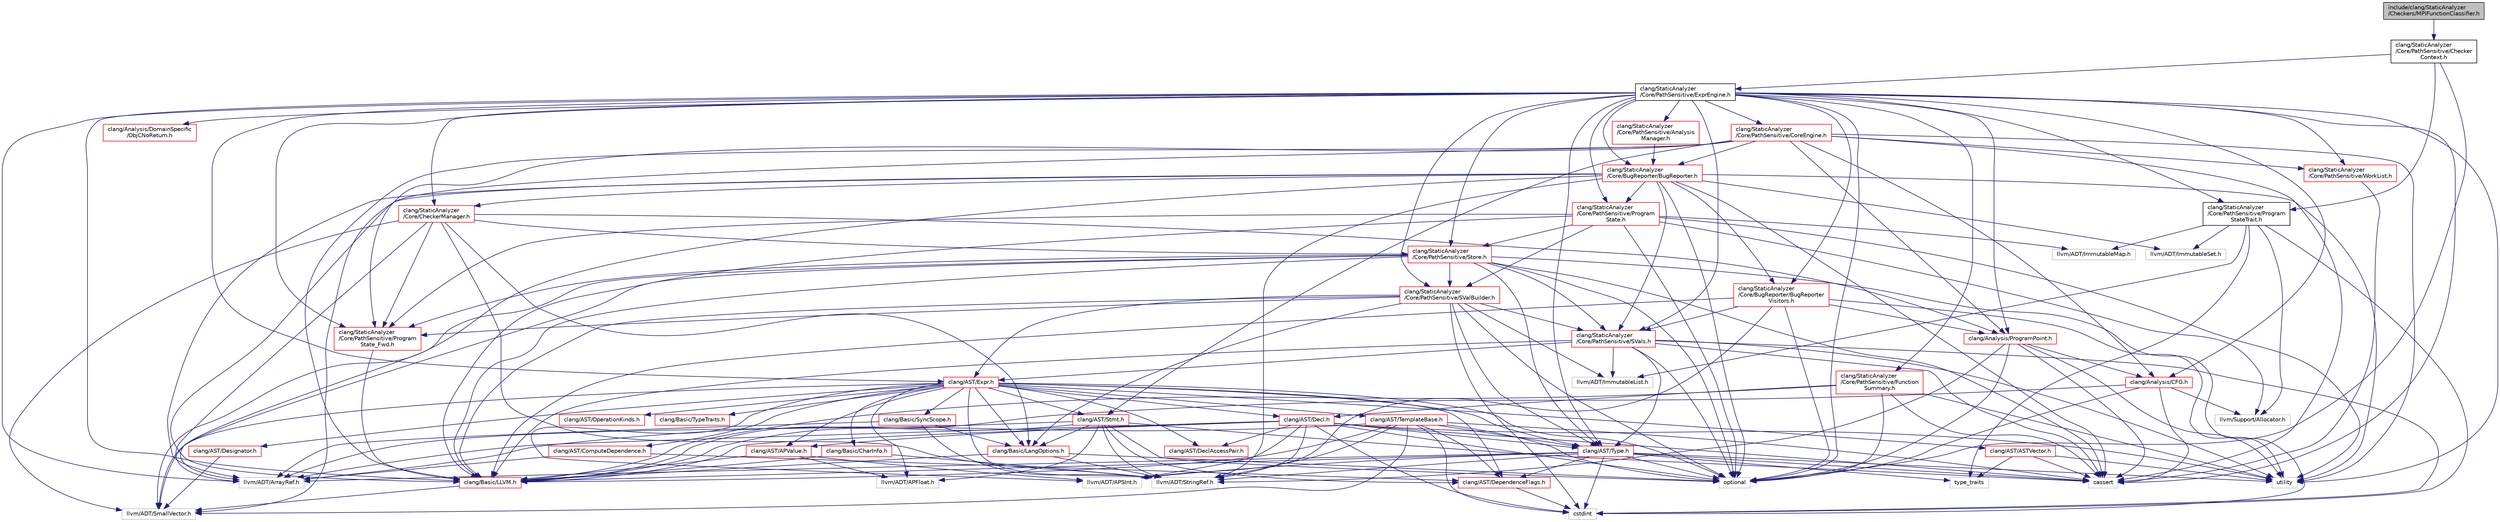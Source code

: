 digraph "include/clang/StaticAnalyzer/Checkers/MPIFunctionClassifier.h"
{
 // LATEX_PDF_SIZE
  bgcolor="transparent";
  edge [fontname="Helvetica",fontsize="10",labelfontname="Helvetica",labelfontsize="10"];
  node [fontname="Helvetica",fontsize="10",shape=record];
  Node1 [label="include/clang/StaticAnalyzer\l/Checkers/MPIFunctionClassifier.h",height=0.2,width=0.4,color="black", fillcolor="grey75", style="filled", fontcolor="black",tooltip=" "];
  Node1 -> Node2 [color="midnightblue",fontsize="10",style="solid",fontname="Helvetica"];
  Node2 [label="clang/StaticAnalyzer\l/Core/PathSensitive/Checker\lContext.h",height=0.2,width=0.4,color="black",URL="$CheckerContext_8h.html",tooltip=" "];
  Node2 -> Node3 [color="midnightblue",fontsize="10",style="solid",fontname="Helvetica"];
  Node3 [label="clang/StaticAnalyzer\l/Core/PathSensitive/ExprEngine.h",height=0.2,width=0.4,color="black",URL="$ExprEngine_8h.html",tooltip=" "];
  Node3 -> Node4 [color="midnightblue",fontsize="10",style="solid",fontname="Helvetica"];
  Node4 [label="clang/AST/Expr.h",height=0.2,width=0.4,color="red",URL="$Expr_8h.html",tooltip=" "];
  Node4 -> Node5 [color="midnightblue",fontsize="10",style="solid",fontname="Helvetica"];
  Node5 [label="clang/AST/APValue.h",height=0.2,width=0.4,color="red",URL="$APValue_8h.html",tooltip=" "];
  Node5 -> Node6 [color="midnightblue",fontsize="10",style="solid",fontname="Helvetica"];
  Node6 [label="clang/Basic/LLVM.h",height=0.2,width=0.4,color="red",URL="$LLVM_8h.html",tooltip=" "];
  Node6 -> Node8 [color="midnightblue",fontsize="10",style="solid",fontname="Helvetica"];
  Node8 [label="llvm/ADT/SmallVector.h",height=0.2,width=0.4,color="grey75",tooltip=" "];
  Node5 -> Node10 [color="midnightblue",fontsize="10",style="solid",fontname="Helvetica"];
  Node10 [label="llvm/ADT/APFloat.h",height=0.2,width=0.4,color="grey75",tooltip=" "];
  Node5 -> Node11 [color="midnightblue",fontsize="10",style="solid",fontname="Helvetica"];
  Node11 [label="llvm/ADT/APSInt.h",height=0.2,width=0.4,color="grey75",tooltip=" "];
  Node4 -> Node16 [color="midnightblue",fontsize="10",style="solid",fontname="Helvetica"];
  Node16 [label="clang/AST/ASTVector.h",height=0.2,width=0.4,color="red",URL="$ASTVector_8h.html",tooltip=" "];
  Node16 -> Node20 [color="midnightblue",fontsize="10",style="solid",fontname="Helvetica"];
  Node20 [label="cassert",height=0.2,width=0.4,color="grey75",tooltip=" "];
  Node16 -> Node24 [color="midnightblue",fontsize="10",style="solid",fontname="Helvetica"];
  Node24 [label="type_traits",height=0.2,width=0.4,color="grey75",tooltip=" "];
  Node16 -> Node25 [color="midnightblue",fontsize="10",style="solid",fontname="Helvetica"];
  Node25 [label="utility",height=0.2,width=0.4,color="grey75",tooltip=" "];
  Node4 -> Node26 [color="midnightblue",fontsize="10",style="solid",fontname="Helvetica"];
  Node26 [label="clang/AST/ComputeDependence.h",height=0.2,width=0.4,color="red",URL="$ComputeDependence_8h.html",tooltip=" "];
  Node26 -> Node27 [color="midnightblue",fontsize="10",style="solid",fontname="Helvetica"];
  Node27 [label="clang/AST/DependenceFlags.h",height=0.2,width=0.4,color="red",URL="$DependenceFlags_8h.html",tooltip=" "];
  Node27 -> Node30 [color="midnightblue",fontsize="10",style="solid",fontname="Helvetica"];
  Node30 [label="cstdint",height=0.2,width=0.4,color="grey75",tooltip=" "];
  Node26 -> Node32 [color="midnightblue",fontsize="10",style="solid",fontname="Helvetica"];
  Node32 [label="llvm/ADT/ArrayRef.h",height=0.2,width=0.4,color="grey75",tooltip=" "];
  Node4 -> Node33 [color="midnightblue",fontsize="10",style="solid",fontname="Helvetica"];
  Node33 [label="clang/AST/Decl.h",height=0.2,width=0.4,color="red",URL="$Decl_8h.html",tooltip=" "];
  Node33 -> Node5 [color="midnightblue",fontsize="10",style="solid",fontname="Helvetica"];
  Node33 -> Node34 [color="midnightblue",fontsize="10",style="solid",fontname="Helvetica"];
  Node34 [label="clang/AST/DeclAccessPair.h",height=0.2,width=0.4,color="red",URL="$DeclAccessPair_8h.html",tooltip=" "];
  Node33 -> Node46 [color="midnightblue",fontsize="10",style="solid",fontname="Helvetica"];
  Node46 [label="clang/AST/Type.h",height=0.2,width=0.4,color="red",URL="$Type_8h.html",tooltip=" "];
  Node46 -> Node27 [color="midnightblue",fontsize="10",style="solid",fontname="Helvetica"];
  Node46 -> Node6 [color="midnightblue",fontsize="10",style="solid",fontname="Helvetica"];
  Node46 -> Node11 [color="midnightblue",fontsize="10",style="solid",fontname="Helvetica"];
  Node46 -> Node32 [color="midnightblue",fontsize="10",style="solid",fontname="Helvetica"];
  Node46 -> Node36 [color="midnightblue",fontsize="10",style="solid",fontname="Helvetica"];
  Node36 [label="llvm/ADT/StringRef.h",height=0.2,width=0.4,color="grey75",tooltip=" "];
  Node46 -> Node20 [color="midnightblue",fontsize="10",style="solid",fontname="Helvetica"];
  Node46 -> Node30 [color="midnightblue",fontsize="10",style="solid",fontname="Helvetica"];
  Node46 -> Node51 [color="midnightblue",fontsize="10",style="solid",fontname="Helvetica"];
  Node51 [label="optional",height=0.2,width=0.4,color="grey75",tooltip=" "];
  Node46 -> Node24 [color="midnightblue",fontsize="10",style="solid",fontname="Helvetica"];
  Node46 -> Node25 [color="midnightblue",fontsize="10",style="solid",fontname="Helvetica"];
  Node33 -> Node6 [color="midnightblue",fontsize="10",style="solid",fontname="Helvetica"];
  Node33 -> Node11 [color="midnightblue",fontsize="10",style="solid",fontname="Helvetica"];
  Node33 -> Node32 [color="midnightblue",fontsize="10",style="solid",fontname="Helvetica"];
  Node33 -> Node36 [color="midnightblue",fontsize="10",style="solid",fontname="Helvetica"];
  Node33 -> Node20 [color="midnightblue",fontsize="10",style="solid",fontname="Helvetica"];
  Node33 -> Node30 [color="midnightblue",fontsize="10",style="solid",fontname="Helvetica"];
  Node33 -> Node51 [color="midnightblue",fontsize="10",style="solid",fontname="Helvetica"];
  Node33 -> Node25 [color="midnightblue",fontsize="10",style="solid",fontname="Helvetica"];
  Node4 -> Node34 [color="midnightblue",fontsize="10",style="solid",fontname="Helvetica"];
  Node4 -> Node27 [color="midnightblue",fontsize="10",style="solid",fontname="Helvetica"];
  Node4 -> Node103 [color="midnightblue",fontsize="10",style="solid",fontname="Helvetica"];
  Node103 [label="clang/AST/Designator.h",height=0.2,width=0.4,color="red",URL="$Designator_8h.html",tooltip=" "];
  Node103 -> Node8 [color="midnightblue",fontsize="10",style="solid",fontname="Helvetica"];
  Node4 -> Node104 [color="midnightblue",fontsize="10",style="solid",fontname="Helvetica"];
  Node104 [label="clang/AST/OperationKinds.h",height=0.2,width=0.4,color="red",URL="$OperationKinds_8h.html",tooltip=" "];
  Node4 -> Node106 [color="midnightblue",fontsize="10",style="solid",fontname="Helvetica"];
  Node106 [label="clang/AST/Stmt.h",height=0.2,width=0.4,color="red",URL="$Stmt_8h.html",tooltip=" "];
  Node106 -> Node27 [color="midnightblue",fontsize="10",style="solid",fontname="Helvetica"];
  Node106 -> Node6 [color="midnightblue",fontsize="10",style="solid",fontname="Helvetica"];
  Node106 -> Node110 [color="midnightblue",fontsize="10",style="solid",fontname="Helvetica"];
  Node110 [label="clang/Basic/LangOptions.h",height=0.2,width=0.4,color="red",URL="$LangOptions_8h.html",tooltip=" "];
  Node110 -> Node6 [color="midnightblue",fontsize="10",style="solid",fontname="Helvetica"];
  Node110 -> Node36 [color="midnightblue",fontsize="10",style="solid",fontname="Helvetica"];
  Node110 -> Node51 [color="midnightblue",fontsize="10",style="solid",fontname="Helvetica"];
  Node106 -> Node10 [color="midnightblue",fontsize="10",style="solid",fontname="Helvetica"];
  Node106 -> Node32 [color="midnightblue",fontsize="10",style="solid",fontname="Helvetica"];
  Node106 -> Node36 [color="midnightblue",fontsize="10",style="solid",fontname="Helvetica"];
  Node106 -> Node20 [color="midnightblue",fontsize="10",style="solid",fontname="Helvetica"];
  Node106 -> Node51 [color="midnightblue",fontsize="10",style="solid",fontname="Helvetica"];
  Node4 -> Node126 [color="midnightblue",fontsize="10",style="solid",fontname="Helvetica"];
  Node126 [label="clang/AST/TemplateBase.h",height=0.2,width=0.4,color="red",URL="$TemplateBase_8h.html",tooltip=" "];
  Node126 -> Node27 [color="midnightblue",fontsize="10",style="solid",fontname="Helvetica"];
  Node126 -> Node46 [color="midnightblue",fontsize="10",style="solid",fontname="Helvetica"];
  Node126 -> Node6 [color="midnightblue",fontsize="10",style="solid",fontname="Helvetica"];
  Node126 -> Node11 [color="midnightblue",fontsize="10",style="solid",fontname="Helvetica"];
  Node126 -> Node32 [color="midnightblue",fontsize="10",style="solid",fontname="Helvetica"];
  Node126 -> Node8 [color="midnightblue",fontsize="10",style="solid",fontname="Helvetica"];
  Node126 -> Node20 [color="midnightblue",fontsize="10",style="solid",fontname="Helvetica"];
  Node126 -> Node30 [color="midnightblue",fontsize="10",style="solid",fontname="Helvetica"];
  Node126 -> Node51 [color="midnightblue",fontsize="10",style="solid",fontname="Helvetica"];
  Node4 -> Node46 [color="midnightblue",fontsize="10",style="solid",fontname="Helvetica"];
  Node4 -> Node127 [color="midnightblue",fontsize="10",style="solid",fontname="Helvetica"];
  Node127 [label="clang/Basic/CharInfo.h",height=0.2,width=0.4,color="red",URL="$CharInfo_8h.html",tooltip=" "];
  Node127 -> Node6 [color="midnightblue",fontsize="10",style="solid",fontname="Helvetica"];
  Node127 -> Node36 [color="midnightblue",fontsize="10",style="solid",fontname="Helvetica"];
  Node4 -> Node110 [color="midnightblue",fontsize="10",style="solid",fontname="Helvetica"];
  Node4 -> Node128 [color="midnightblue",fontsize="10",style="solid",fontname="Helvetica"];
  Node128 [label="clang/Basic/SyncScope.h",height=0.2,width=0.4,color="red",URL="$SyncScope_8h.html",tooltip=" "];
  Node128 -> Node110 [color="midnightblue",fontsize="10",style="solid",fontname="Helvetica"];
  Node128 -> Node32 [color="midnightblue",fontsize="10",style="solid",fontname="Helvetica"];
  Node128 -> Node36 [color="midnightblue",fontsize="10",style="solid",fontname="Helvetica"];
  Node4 -> Node129 [color="midnightblue",fontsize="10",style="solid",fontname="Helvetica"];
  Node129 [label="clang/Basic/TypeTraits.h",height=0.2,width=0.4,color="red",URL="$TypeTraits_8h.html",tooltip=" "];
  Node4 -> Node10 [color="midnightblue",fontsize="10",style="solid",fontname="Helvetica"];
  Node4 -> Node11 [color="midnightblue",fontsize="10",style="solid",fontname="Helvetica"];
  Node4 -> Node8 [color="midnightblue",fontsize="10",style="solid",fontname="Helvetica"];
  Node4 -> Node36 [color="midnightblue",fontsize="10",style="solid",fontname="Helvetica"];
  Node4 -> Node51 [color="midnightblue",fontsize="10",style="solid",fontname="Helvetica"];
  Node3 -> Node46 [color="midnightblue",fontsize="10",style="solid",fontname="Helvetica"];
  Node3 -> Node132 [color="midnightblue",fontsize="10",style="solid",fontname="Helvetica"];
  Node132 [label="clang/Analysis/CFG.h",height=0.2,width=0.4,color="red",URL="$CFG_8h.html",tooltip=" "];
  Node132 -> Node6 [color="midnightblue",fontsize="10",style="solid",fontname="Helvetica"];
  Node132 -> Node89 [color="midnightblue",fontsize="10",style="solid",fontname="Helvetica"];
  Node89 [label="llvm/Support/Allocator.h",height=0.2,width=0.4,color="grey75",tooltip=" "];
  Node132 -> Node20 [color="midnightblue",fontsize="10",style="solid",fontname="Helvetica"];
  Node132 -> Node51 [color="midnightblue",fontsize="10",style="solid",fontname="Helvetica"];
  Node3 -> Node178 [color="midnightblue",fontsize="10",style="solid",fontname="Helvetica"];
  Node178 [label="clang/Analysis/DomainSpecific\l/ObjCNoReturn.h",height=0.2,width=0.4,color="red",URL="$ObjCNoReturn_8h.html",tooltip=" "];
  Node3 -> Node179 [color="midnightblue",fontsize="10",style="solid",fontname="Helvetica"];
  Node179 [label="clang/Analysis/ProgramPoint.h",height=0.2,width=0.4,color="red",URL="$ProgramPoint_8h.html",tooltip=" "];
  Node179 -> Node132 [color="midnightblue",fontsize="10",style="solid",fontname="Helvetica"];
  Node179 -> Node36 [color="midnightblue",fontsize="10",style="solid",fontname="Helvetica"];
  Node179 -> Node20 [color="midnightblue",fontsize="10",style="solid",fontname="Helvetica"];
  Node179 -> Node51 [color="midnightblue",fontsize="10",style="solid",fontname="Helvetica"];
  Node179 -> Node25 [color="midnightblue",fontsize="10",style="solid",fontname="Helvetica"];
  Node3 -> Node6 [color="midnightblue",fontsize="10",style="solid",fontname="Helvetica"];
  Node3 -> Node184 [color="midnightblue",fontsize="10",style="solid",fontname="Helvetica"];
  Node184 [label="clang/StaticAnalyzer\l/Core/CheckerManager.h",height=0.2,width=0.4,color="red",URL="$CheckerManager_8h.html",tooltip=" "];
  Node184 -> Node179 [color="midnightblue",fontsize="10",style="solid",fontname="Helvetica"];
  Node184 -> Node110 [color="midnightblue",fontsize="10",style="solid",fontname="Helvetica"];
  Node184 -> Node185 [color="midnightblue",fontsize="10",style="solid",fontname="Helvetica"];
  Node185 [label="clang/StaticAnalyzer\l/Core/PathSensitive/Program\lState_Fwd.h",height=0.2,width=0.4,color="red",URL="$ProgramState__Fwd_8h.html",tooltip=" "];
  Node185 -> Node6 [color="midnightblue",fontsize="10",style="solid",fontname="Helvetica"];
  Node184 -> Node186 [color="midnightblue",fontsize="10",style="solid",fontname="Helvetica"];
  Node186 [label="clang/StaticAnalyzer\l/Core/PathSensitive/Store.h",height=0.2,width=0.4,color="red",URL="$Store_8h.html",tooltip=" "];
  Node186 -> Node46 [color="midnightblue",fontsize="10",style="solid",fontname="Helvetica"];
  Node186 -> Node185 [color="midnightblue",fontsize="10",style="solid",fontname="Helvetica"];
  Node186 -> Node194 [color="midnightblue",fontsize="10",style="solid",fontname="Helvetica"];
  Node194 [label="clang/StaticAnalyzer\l/Core/PathSensitive/SValBuilder.h",height=0.2,width=0.4,color="red",URL="$SValBuilder_8h.html",tooltip=" "];
  Node194 -> Node4 [color="midnightblue",fontsize="10",style="solid",fontname="Helvetica"];
  Node194 -> Node46 [color="midnightblue",fontsize="10",style="solid",fontname="Helvetica"];
  Node194 -> Node6 [color="midnightblue",fontsize="10",style="solid",fontname="Helvetica"];
  Node194 -> Node110 [color="midnightblue",fontsize="10",style="solid",fontname="Helvetica"];
  Node194 -> Node185 [color="midnightblue",fontsize="10",style="solid",fontname="Helvetica"];
  Node194 -> Node188 [color="midnightblue",fontsize="10",style="solid",fontname="Helvetica"];
  Node188 [label="clang/StaticAnalyzer\l/Core/PathSensitive/SVals.h",height=0.2,width=0.4,color="red",URL="$SVals_8h.html",tooltip=" "];
  Node188 -> Node4 [color="midnightblue",fontsize="10",style="solid",fontname="Helvetica"];
  Node188 -> Node46 [color="midnightblue",fontsize="10",style="solid",fontname="Helvetica"];
  Node188 -> Node6 [color="midnightblue",fontsize="10",style="solid",fontname="Helvetica"];
  Node188 -> Node191 [color="midnightblue",fontsize="10",style="solid",fontname="Helvetica"];
  Node191 [label="llvm/ADT/ImmutableList.h",height=0.2,width=0.4,color="grey75",tooltip=" "];
  Node188 -> Node20 [color="midnightblue",fontsize="10",style="solid",fontname="Helvetica"];
  Node188 -> Node30 [color="midnightblue",fontsize="10",style="solid",fontname="Helvetica"];
  Node188 -> Node51 [color="midnightblue",fontsize="10",style="solid",fontname="Helvetica"];
  Node188 -> Node25 [color="midnightblue",fontsize="10",style="solid",fontname="Helvetica"];
  Node194 -> Node191 [color="midnightblue",fontsize="10",style="solid",fontname="Helvetica"];
  Node194 -> Node30 [color="midnightblue",fontsize="10",style="solid",fontname="Helvetica"];
  Node194 -> Node51 [color="midnightblue",fontsize="10",style="solid",fontname="Helvetica"];
  Node186 -> Node188 [color="midnightblue",fontsize="10",style="solid",fontname="Helvetica"];
  Node186 -> Node6 [color="midnightblue",fontsize="10",style="solid",fontname="Helvetica"];
  Node186 -> Node32 [color="midnightblue",fontsize="10",style="solid",fontname="Helvetica"];
  Node186 -> Node8 [color="midnightblue",fontsize="10",style="solid",fontname="Helvetica"];
  Node186 -> Node20 [color="midnightblue",fontsize="10",style="solid",fontname="Helvetica"];
  Node186 -> Node30 [color="midnightblue",fontsize="10",style="solid",fontname="Helvetica"];
  Node186 -> Node51 [color="midnightblue",fontsize="10",style="solid",fontname="Helvetica"];
  Node184 -> Node32 [color="midnightblue",fontsize="10",style="solid",fontname="Helvetica"];
  Node184 -> Node8 [color="midnightblue",fontsize="10",style="solid",fontname="Helvetica"];
  Node184 -> Node36 [color="midnightblue",fontsize="10",style="solid",fontname="Helvetica"];
  Node3 -> Node200 [color="midnightblue",fontsize="10",style="solid",fontname="Helvetica"];
  Node200 [label="clang/StaticAnalyzer\l/Core/BugReporter/BugReporter.h",height=0.2,width=0.4,color="red",URL="$BugReporter_8h.html",tooltip=" "];
  Node200 -> Node6 [color="midnightblue",fontsize="10",style="solid",fontname="Helvetica"];
  Node200 -> Node241 [color="midnightblue",fontsize="10",style="solid",fontname="Helvetica"];
  Node241 [label="clang/StaticAnalyzer\l/Core/BugReporter/BugReporter\lVisitors.h",height=0.2,width=0.4,color="red",URL="$BugReporterVisitors_8h.html",tooltip=" "];
  Node241 -> Node179 [color="midnightblue",fontsize="10",style="solid",fontname="Helvetica"];
  Node241 -> Node6 [color="midnightblue",fontsize="10",style="solid",fontname="Helvetica"];
  Node241 -> Node188 [color="midnightblue",fontsize="10",style="solid",fontname="Helvetica"];
  Node241 -> Node36 [color="midnightblue",fontsize="10",style="solid",fontname="Helvetica"];
  Node241 -> Node51 [color="midnightblue",fontsize="10",style="solid",fontname="Helvetica"];
  Node241 -> Node25 [color="midnightblue",fontsize="10",style="solid",fontname="Helvetica"];
  Node200 -> Node184 [color="midnightblue",fontsize="10",style="solid",fontname="Helvetica"];
  Node200 -> Node243 [color="midnightblue",fontsize="10",style="solid",fontname="Helvetica"];
  Node243 [label="clang/StaticAnalyzer\l/Core/PathSensitive/Program\lState.h",height=0.2,width=0.4,color="red",URL="$ProgramState_8h.html",tooltip=" "];
  Node243 -> Node6 [color="midnightblue",fontsize="10",style="solid",fontname="Helvetica"];
  Node243 -> Node185 [color="midnightblue",fontsize="10",style="solid",fontname="Helvetica"];
  Node243 -> Node194 [color="midnightblue",fontsize="10",style="solid",fontname="Helvetica"];
  Node243 -> Node186 [color="midnightblue",fontsize="10",style="solid",fontname="Helvetica"];
  Node243 -> Node248 [color="midnightblue",fontsize="10",style="solid",fontname="Helvetica"];
  Node248 [label="llvm/ADT/ImmutableMap.h",height=0.2,width=0.4,color="grey75",tooltip=" "];
  Node243 -> Node89 [color="midnightblue",fontsize="10",style="solid",fontname="Helvetica"];
  Node243 -> Node51 [color="midnightblue",fontsize="10",style="solid",fontname="Helvetica"];
  Node243 -> Node25 [color="midnightblue",fontsize="10",style="solid",fontname="Helvetica"];
  Node200 -> Node188 [color="midnightblue",fontsize="10",style="solid",fontname="Helvetica"];
  Node200 -> Node32 [color="midnightblue",fontsize="10",style="solid",fontname="Helvetica"];
  Node200 -> Node250 [color="midnightblue",fontsize="10",style="solid",fontname="Helvetica"];
  Node250 [label="llvm/ADT/ImmutableSet.h",height=0.2,width=0.4,color="grey75",tooltip=" "];
  Node200 -> Node8 [color="midnightblue",fontsize="10",style="solid",fontname="Helvetica"];
  Node200 -> Node36 [color="midnightblue",fontsize="10",style="solid",fontname="Helvetica"];
  Node200 -> Node20 [color="midnightblue",fontsize="10",style="solid",fontname="Helvetica"];
  Node200 -> Node51 [color="midnightblue",fontsize="10",style="solid",fontname="Helvetica"];
  Node200 -> Node25 [color="midnightblue",fontsize="10",style="solid",fontname="Helvetica"];
  Node3 -> Node241 [color="midnightblue",fontsize="10",style="solid",fontname="Helvetica"];
  Node3 -> Node260 [color="midnightblue",fontsize="10",style="solid",fontname="Helvetica"];
  Node260 [label="clang/StaticAnalyzer\l/Core/PathSensitive/Analysis\lManager.h",height=0.2,width=0.4,color="red",URL="$AnalysisManager_8h.html",tooltip=" "];
  Node260 -> Node200 [color="midnightblue",fontsize="10",style="solid",fontname="Helvetica"];
  Node3 -> Node266 [color="midnightblue",fontsize="10",style="solid",fontname="Helvetica"];
  Node266 [label="clang/StaticAnalyzer\l/Core/PathSensitive/CoreEngine.h",height=0.2,width=0.4,color="red",URL="$CoreEngine_8h.html",tooltip=" "];
  Node266 -> Node106 [color="midnightblue",fontsize="10",style="solid",fontname="Helvetica"];
  Node266 -> Node132 [color="midnightblue",fontsize="10",style="solid",fontname="Helvetica"];
  Node266 -> Node179 [color="midnightblue",fontsize="10",style="solid",fontname="Helvetica"];
  Node266 -> Node6 [color="midnightblue",fontsize="10",style="solid",fontname="Helvetica"];
  Node266 -> Node200 [color="midnightblue",fontsize="10",style="solid",fontname="Helvetica"];
  Node266 -> Node185 [color="midnightblue",fontsize="10",style="solid",fontname="Helvetica"];
  Node266 -> Node268 [color="midnightblue",fontsize="10",style="solid",fontname="Helvetica"];
  Node268 [label="clang/StaticAnalyzer\l/Core/PathSensitive/WorkList.h",height=0.2,width=0.4,color="red",URL="$WorkList_8h.html",tooltip=" "];
  Node268 -> Node20 [color="midnightblue",fontsize="10",style="solid",fontname="Helvetica"];
  Node266 -> Node8 [color="midnightblue",fontsize="10",style="solid",fontname="Helvetica"];
  Node266 -> Node20 [color="midnightblue",fontsize="10",style="solid",fontname="Helvetica"];
  Node266 -> Node25 [color="midnightblue",fontsize="10",style="solid",fontname="Helvetica"];
  Node3 -> Node269 [color="midnightblue",fontsize="10",style="solid",fontname="Helvetica"];
  Node269 [label="clang/StaticAnalyzer\l/Core/PathSensitive/Function\lSummary.h",height=0.2,width=0.4,color="red",URL="$FunctionSummary_8h.html",tooltip=" "];
  Node269 -> Node33 [color="midnightblue",fontsize="10",style="solid",fontname="Helvetica"];
  Node269 -> Node6 [color="midnightblue",fontsize="10",style="solid",fontname="Helvetica"];
  Node269 -> Node20 [color="midnightblue",fontsize="10",style="solid",fontname="Helvetica"];
  Node269 -> Node51 [color="midnightblue",fontsize="10",style="solid",fontname="Helvetica"];
  Node269 -> Node25 [color="midnightblue",fontsize="10",style="solid",fontname="Helvetica"];
  Node3 -> Node243 [color="midnightblue",fontsize="10",style="solid",fontname="Helvetica"];
  Node3 -> Node249 [color="midnightblue",fontsize="10",style="solid",fontname="Helvetica"];
  Node249 [label="clang/StaticAnalyzer\l/Core/PathSensitive/Program\lStateTrait.h",height=0.2,width=0.4,color="black",URL="$ProgramStateTrait_8h.html",tooltip=" "];
  Node249 -> Node191 [color="midnightblue",fontsize="10",style="solid",fontname="Helvetica"];
  Node249 -> Node248 [color="midnightblue",fontsize="10",style="solid",fontname="Helvetica"];
  Node249 -> Node250 [color="midnightblue",fontsize="10",style="solid",fontname="Helvetica"];
  Node249 -> Node89 [color="midnightblue",fontsize="10",style="solid",fontname="Helvetica"];
  Node249 -> Node30 [color="midnightblue",fontsize="10",style="solid",fontname="Helvetica"];
  Node249 -> Node24 [color="midnightblue",fontsize="10",style="solid",fontname="Helvetica"];
  Node3 -> Node185 [color="midnightblue",fontsize="10",style="solid",fontname="Helvetica"];
  Node3 -> Node186 [color="midnightblue",fontsize="10",style="solid",fontname="Helvetica"];
  Node3 -> Node194 [color="midnightblue",fontsize="10",style="solid",fontname="Helvetica"];
  Node3 -> Node188 [color="midnightblue",fontsize="10",style="solid",fontname="Helvetica"];
  Node3 -> Node268 [color="midnightblue",fontsize="10",style="solid",fontname="Helvetica"];
  Node3 -> Node32 [color="midnightblue",fontsize="10",style="solid",fontname="Helvetica"];
  Node3 -> Node20 [color="midnightblue",fontsize="10",style="solid",fontname="Helvetica"];
  Node3 -> Node51 [color="midnightblue",fontsize="10",style="solid",fontname="Helvetica"];
  Node3 -> Node25 [color="midnightblue",fontsize="10",style="solid",fontname="Helvetica"];
  Node2 -> Node249 [color="midnightblue",fontsize="10",style="solid",fontname="Helvetica"];
  Node2 -> Node51 [color="midnightblue",fontsize="10",style="solid",fontname="Helvetica"];
}

